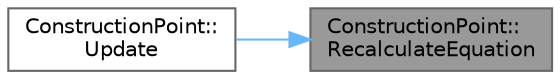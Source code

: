 digraph "ConstructionPoint::RecalculateEquation"
{
 // LATEX_PDF_SIZE
  bgcolor="transparent";
  edge [fontname=Helvetica,fontsize=10,labelfontname=Helvetica,labelfontsize=10];
  node [fontname=Helvetica,fontsize=10,shape=box,height=0.2,width=0.9];
  rankdir="RL";
  Node1 [label="ConstructionPoint::\lRecalculateEquation",height=0.2,width=0.4,color="gray40", fillcolor="grey60", style="filled", fontcolor="black",tooltip="Recalculate equation of point."];
  Node1 -> Node2 [dir="back",color="steelblue1",style="solid"];
  Node2 [label="ConstructionPoint::\lUpdate",height=0.2,width=0.4,color="grey40", fillcolor="white", style="filled",URL="$class_construction_point.html#a33ad8fe12e9cc94bd3672de54479c41e",tooltip="Update the object because sth was moved."];
}
